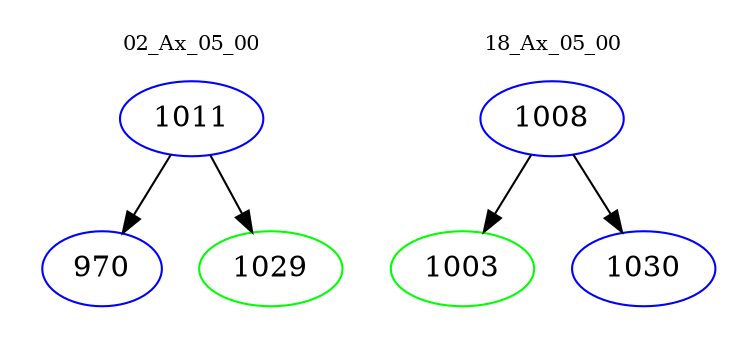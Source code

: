 digraph{
subgraph cluster_0 {
color = white
label = "02_Ax_05_00";
fontsize=10;
T0_1011 [label="1011", color="blue"]
T0_1011 -> T0_970 [color="black"]
T0_970 [label="970", color="blue"]
T0_1011 -> T0_1029 [color="black"]
T0_1029 [label="1029", color="green"]
}
subgraph cluster_1 {
color = white
label = "18_Ax_05_00";
fontsize=10;
T1_1008 [label="1008", color="blue"]
T1_1008 -> T1_1003 [color="black"]
T1_1003 [label="1003", color="green"]
T1_1008 -> T1_1030 [color="black"]
T1_1030 [label="1030", color="blue"]
}
}
